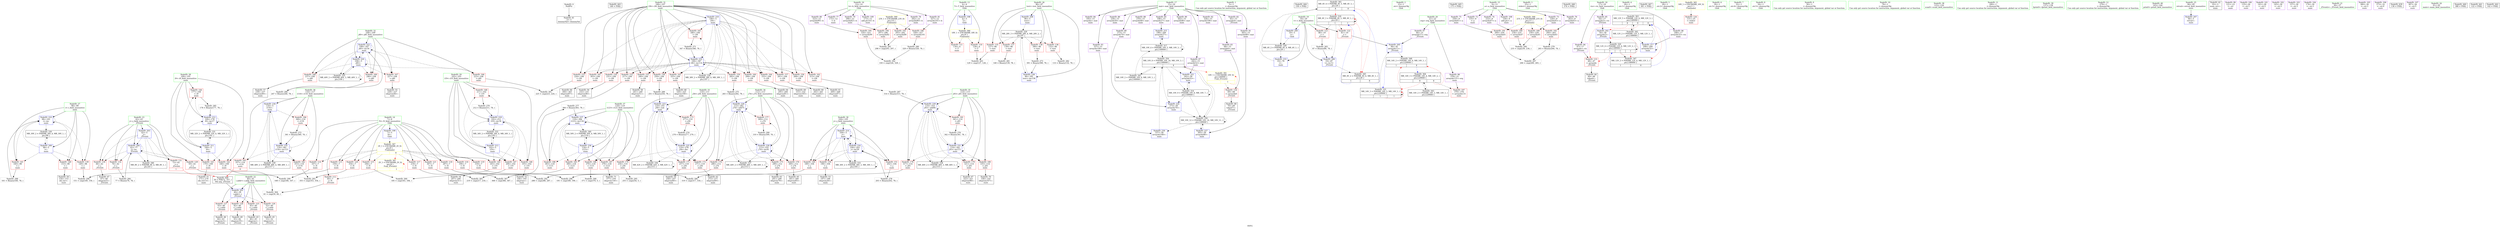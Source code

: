 digraph "SVFG" {
	label="SVFG";

	Node0x55a70e7c4850 [shape=record,color=grey,label="{NodeID: 0\nNullPtr}"];
	Node0x55a70e7c4850 -> Node0x55a70e7dd1e0[style=solid];
	Node0x55a70e83e8b0 [shape=record,color=black,label="{NodeID: 443\n146 = PHI()\n}"];
	Node0x55a70e801dd0 [shape=record,color=grey,label="{NodeID: 277\n384 = Binary(383, 78, )\n}"];
	Node0x55a70e801dd0 -> Node0x55a70e7ff670[style=solid];
	Node0x55a70e7f5520 [shape=record,color=red,label="{NodeID: 194\n297\<--296\n\<--arrayidx82\nmain\n}"];
	Node0x55a70e7f5520 -> Node0x55a70e8032d0[style=solid];
	Node0x55a70e7ddbe0 [shape=record,color=red,label="{NodeID: 111\n134\<--4\n\<--T\nmain\n}"];
	Node0x55a70e7dbb20 [shape=record,color=green,label="{NodeID: 28\n100\<--101\ni9\<--i9_field_insensitive\nmain\n}"];
	Node0x55a70e7dbb20 -> Node0x55a70e7f8910[style=solid];
	Node0x55a70e7dbb20 -> Node0x55a70e7f89e0[style=solid];
	Node0x55a70e7dbb20 -> Node0x55a70e7f8ab0[style=solid];
	Node0x55a70e7dbb20 -> Node0x55a70e7f62f0[style=solid];
	Node0x55a70e7dbb20 -> Node0x55a70e7f63c0[style=solid];
	Node0x55a70e8047d0 [shape=record,color=grey,label="{NodeID: 305\n219 = cmp(217, 218, )\n}"];
	Node0x55a70e7f6be0 [shape=record,color=blue,label="{NodeID: 222\n108\<--247\nj40\<--inc54\nmain\n}"];
	Node0x55a70e7f6be0 -> Node0x55a70e7f9c90[style=dashed];
	Node0x55a70e7f6be0 -> Node0x55a70e7f9d60[style=dashed];
	Node0x55a70e7f6be0 -> Node0x55a70e7f9e30[style=dashed];
	Node0x55a70e7f6be0 -> Node0x55a70e7f9f00[style=dashed];
	Node0x55a70e7f6be0 -> Node0x55a70e7f6a40[style=dashed];
	Node0x55a70e7f6be0 -> Node0x55a70e7f6be0[style=dashed];
	Node0x55a70e7f6be0 -> Node0x55a70e8179e0[style=dashed];
	Node0x55a70e7f86a0 [shape=record,color=red,label="{NodeID: 139\n149\<--98\n\<--i\nmain\n}"];
	Node0x55a70e7f86a0 -> Node0x55a70e803d50[style=solid];
	Node0x55a70e7f3300 [shape=record,color=black,label="{NodeID: 56\n232\<--231\nidxprom46\<--\nmain\n}"];
	Node0x55a70e816fe0 [shape=record,color=black,label="{NodeID: 333\nMR_36V_2 = PHI(MR_36V_3, MR_36V_1, )\npts\{105 \}\n}"];
	Node0x55a70e816fe0 -> Node0x55a70e7f6560[style=dashed];
	Node0x55a70e816fe0 -> Node0x55a70e816fe0[style=dashed];
	Node0x55a70e7f9d60 [shape=record,color=red,label="{NodeID: 167\n227\<--108\n\<--j40\nmain\n}"];
	Node0x55a70e7f9d60 -> Node0x55a70e7f3230[style=solid];
	Node0x55a70e7f49c0 [shape=record,color=purple,label="{NodeID: 84\n195\<--15\narrayidx\<--mat\nmain\n}"];
	Node0x55a70e7c6e30 [shape=record,color=green,label="{NodeID: 1\n5\<--1\n\<--dummyObj\nCan only get source location for instruction, argument, global var or function.}"];
	Node0x55a70e83e9b0 [shape=record,color=black,label="{NodeID: 444\n158 = PHI()\n}"];
	Node0x55a70e81fbe0 [shape=record,color=black,label="{NodeID: 361\nMR_4V_4 = PHI(MR_4V_5, MR_4V_3, )\npts\{20 \}\n|{|<s1>8|<s2>8}}"];
	Node0x55a70e81fbe0 -> Node0x55a70e8156e0[style=dashed];
	Node0x55a70e81fbe0:s1 -> Node0x55a70e8120e0[style=dashed,color=red];
	Node0x55a70e81fbe0:s2 -> Node0x55a70e81abe0[style=dashed,color=red];
	Node0x55a70e801f50 [shape=record,color=grey,label="{NodeID: 278\n203 = Binary(202, 78, )\n}"];
	Node0x55a70e801f50 -> Node0x55a70e7f6700[style=solid];
	Node0x55a70e7f55f0 [shape=record,color=red,label="{NodeID: 195\n324\<--323\n\<--arrayidx99\nmain\n}"];
	Node0x55a70e7f55f0 -> Node0x55a70e804350[style=solid];
	Node0x55a70e7ddcb0 [shape=record,color=red,label="{NodeID: 112\n60\<--7\n\<--N\n_Z5visiti\n}"];
	Node0x55a70e7ddcb0 -> Node0x55a70e804650[style=solid];
	Node0x55a70e7dbbf0 [shape=record,color=green,label="{NodeID: 29\n102\<--103\ni19\<--i19_field_insensitive\nmain\n}"];
	Node0x55a70e7dbbf0 -> Node0x55a70e7f8b80[style=solid];
	Node0x55a70e7dbbf0 -> Node0x55a70e7f8c50[style=solid];
	Node0x55a70e7dbbf0 -> Node0x55a70e7f8d20[style=solid];
	Node0x55a70e7dbbf0 -> Node0x55a70e7f8df0[style=solid];
	Node0x55a70e7dbbf0 -> Node0x55a70e7f6490[style=solid];
	Node0x55a70e7dbbf0 -> Node0x55a70e7f68a0[style=solid];
	Node0x55a70e804950 [shape=record,color=grey,label="{NodeID: 306\n319 = cmp(317, 318, )\n}"];
	Node0x55a70e7f6cb0 [shape=record,color=blue,label="{NodeID: 223\n110\<--251\nj56\<--sub\nmain\n}"];
	Node0x55a70e7f6cb0 -> Node0x55a70e7f9fd0[style=dashed];
	Node0x55a70e7f6cb0 -> Node0x55a70e7fa0a0[style=dashed];
	Node0x55a70e7f6cb0 -> Node0x55a70e7fa170[style=dashed];
	Node0x55a70e7f6cb0 -> Node0x55a70e7fa240[style=dashed];
	Node0x55a70e7f6cb0 -> Node0x55a70e7f6cb0[style=dashed];
	Node0x55a70e7f6cb0 -> Node0x55a70e7f6e50[style=dashed];
	Node0x55a70e7f6cb0 -> Node0x55a70e817ee0[style=dashed];
	Node0x55a70e7f8770 [shape=record,color=red,label="{NodeID: 140\n153\<--98\n\<--i\nmain\n}"];
	Node0x55a70e7f8770 -> Node0x55a70e7f2ee0[style=solid];
	Node0x55a70e7f33d0 [shape=record,color=black,label="{NodeID: 57\n238\<--237\nidxprom49\<--\nmain\n}"];
	Node0x55a70e8174e0 [shape=record,color=black,label="{NodeID: 334\nMR_38V_2 = PHI(MR_38V_4, MR_38V_1, )\npts\{107 \}\n}"];
	Node0x55a70e8174e0 -> Node0x55a70e7f6970[style=dashed];
	Node0x55a70e7f9e30 [shape=record,color=red,label="{NodeID: 168\n237\<--108\n\<--j40\nmain\n}"];
	Node0x55a70e7f9e30 -> Node0x55a70e7f33d0[style=solid];
	Node0x55a70e7f4a90 [shape=record,color=purple,label="{NodeID: 85\n198\<--15\narrayidx27\<--mat\nmain\n}"];
	Node0x55a70e7f4a90 -> Node0x55a70e7f6630[style=solid];
	Node0x55a70e7dc170 [shape=record,color=green,label="{NodeID: 2\n23\<--1\n.str\<--dummyObj\nGlob }"];
	Node0x55a70e83eab0 [shape=record,color=black,label="{NodeID: 445\n175 = PHI()\n}"];
	Node0x55a70e8020d0 [shape=record,color=grey,label="{NodeID: 279\n265 = Binary(264, 78, )\n}"];
	Node0x55a70e8020d0 -> Node0x55a70e803bd0[style=solid];
	Node0x55a70e7f56c0 [shape=record,color=red,label="{NodeID: 196\n328\<--327\n\<--arrayidx101\nmain\n}"];
	Node0x55a70e7f56c0 -> Node0x55a70e802250[style=solid];
	Node0x55a70e7ddd80 [shape=record,color=red,label="{NodeID: 113\n150\<--7\n\<--N\nmain\n}"];
	Node0x55a70e7ddd80 -> Node0x55a70e803d50[style=solid];
	Node0x55a70e7dbcc0 [shape=record,color=green,label="{NodeID: 30\n104\<--105\nj\<--j_field_insensitive\nmain\n}"];
	Node0x55a70e7dbcc0 -> Node0x55a70e7f8ec0[style=solid];
	Node0x55a70e7dbcc0 -> Node0x55a70e7f8f90[style=solid];
	Node0x55a70e7dbcc0 -> Node0x55a70e7f9060[style=solid];
	Node0x55a70e7dbcc0 -> Node0x55a70e7f6560[style=solid];
	Node0x55a70e7dbcc0 -> Node0x55a70e7f6700[style=solid];
	Node0x55a70e804ad0 [shape=record,color=grey,label="{NodeID: 307\n368 = cmp(366, 367, )\n}"];
	Node0x55a70e7f6d80 [shape=record,color=blue,label="{NodeID: 224\n273\<--56\narrayidx70\<--\nmain\n}"];
	Node0x55a70e7f6d80 -> Node0x55a70e81e2e0[style=dashed];
	Node0x55a70e7f8840 [shape=record,color=red,label="{NodeID: 141\n160\<--98\n\<--i\nmain\n}"];
	Node0x55a70e7f8840 -> Node0x55a70e802e50[style=solid];
	Node0x55a70e7f34a0 [shape=record,color=black,label="{NodeID: 58\n241\<--240\nidxprom51\<--\nmain\n}"];
	Node0x55a70e8179e0 [shape=record,color=black,label="{NodeID: 335\nMR_40V_2 = PHI(MR_40V_3, MR_40V_1, )\npts\{109 \}\n}"];
	Node0x55a70e8179e0 -> Node0x55a70e7f6a40[style=dashed];
	Node0x55a70e8179e0 -> Node0x55a70e8179e0[style=dashed];
	Node0x55a70e7f9f00 [shape=record,color=red,label="{NodeID: 169\n246\<--108\n\<--j40\nmain\n}"];
	Node0x55a70e7f9f00 -> Node0x55a70e802b50[style=solid];
	Node0x55a70e7f4b60 [shape=record,color=purple,label="{NodeID: 86\n239\<--15\narrayidx50\<--mat\nmain\n}"];
	Node0x55a70e7f2300 [shape=record,color=green,label="{NodeID: 3\n25\<--1\nstderr\<--dummyObj\nGlob }"];
	Node0x55a70e83ebb0 [shape=record,color=black,label="{NodeID: 446\n374 = PHI()\n}"];
	Node0x55a70e8205e0 [shape=record,color=black,label="{NodeID: 363\nMR_12V_5 = PHI(MR_12V_6, MR_12V_3, )\npts\{180000 \}\n|{|<s1>8|<s2>8|<s3>8}}"];
	Node0x55a70e8205e0 -> Node0x55a70e819ce0[style=dashed];
	Node0x55a70e8205e0:s1 -> Node0x55a70e7f81c0[style=dashed,color=red];
	Node0x55a70e8205e0:s2 -> Node0x55a70e7f5ba0[style=dashed,color=red];
	Node0x55a70e8205e0:s3 -> Node0x55a70e81b5e0[style=dashed,color=red];
	Node0x55a70e802250 [shape=record,color=grey,label="{NodeID: 280\n329 = Binary(328, 78, )\n}"];
	Node0x55a70e802250 -> Node0x55a70e804350[style=solid];
	Node0x55a70e7f5790 [shape=record,color=red,label="{NodeID: 197\n379\<--378\n\<--arrayidx131\nmain\n}"];
	Node0x55a70e7dde50 [shape=record,color=red,label="{NodeID: 114\n167\<--7\n\<--N\nmain\n}"];
	Node0x55a70e7dde50 -> Node0x55a70e803ed0[style=solid];
	Node0x55a70e7dbd90 [shape=record,color=green,label="{NodeID: 31\n106\<--107\ni36\<--i36_field_insensitive\nmain\n}"];
	Node0x55a70e7dbd90 -> Node0x55a70e7f9130[style=solid];
	Node0x55a70e7dbd90 -> Node0x55a70e7f9200[style=solid];
	Node0x55a70e7dbd90 -> Node0x55a70e7f92d0[style=solid];
	Node0x55a70e7dbd90 -> Node0x55a70e7f93a0[style=solid];
	Node0x55a70e7dbd90 -> Node0x55a70e7f9470[style=solid];
	Node0x55a70e7dbd90 -> Node0x55a70e7f9540[style=solid];
	Node0x55a70e7dbd90 -> Node0x55a70e7f9610[style=solid];
	Node0x55a70e7dbd90 -> Node0x55a70e7f96e0[style=solid];
	Node0x55a70e7dbd90 -> Node0x55a70e7f97b0[style=solid];
	Node0x55a70e7dbd90 -> Node0x55a70e7f9880[style=solid];
	Node0x55a70e7dbd90 -> Node0x55a70e7f9950[style=solid];
	Node0x55a70e7dbd90 -> Node0x55a70e7f9a20[style=solid];
	Node0x55a70e7dbd90 -> Node0x55a70e7f9af0[style=solid];
	Node0x55a70e7dbd90 -> Node0x55a70e7f9bc0[style=solid];
	Node0x55a70e7dbd90 -> Node0x55a70e7f6970[style=solid];
	Node0x55a70e7dbd90 -> Node0x55a70e7ff260[style=solid];
	Node0x55a70e7fb830 [shape=record,color=yellow,style=double,label="{NodeID: 391\n10V_1 = ENCHI(MR_10V_0)\npts\{160000 \}\nFun[_Z5visiti]|{|<s1>1}}"];
	Node0x55a70e7fb830 -> Node0x55a70e7f8290[style=dashed];
	Node0x55a70e7fb830:s1 -> Node0x55a70e7fb830[style=dashed,color=red];
	Node0x55a70e804c50 [shape=record,color=grey,label="{NodeID: 308\n371 = cmp(370, 5, )\n}"];
	Node0x55a70e7f6e50 [shape=record,color=blue,label="{NodeID: 225\n110\<--278\nj56\<--dec\nmain\n}"];
	Node0x55a70e7f6e50 -> Node0x55a70e7f9fd0[style=dashed];
	Node0x55a70e7f6e50 -> Node0x55a70e7fa0a0[style=dashed];
	Node0x55a70e7f6e50 -> Node0x55a70e7fa170[style=dashed];
	Node0x55a70e7f6e50 -> Node0x55a70e7fa240[style=dashed];
	Node0x55a70e7f6e50 -> Node0x55a70e7f6cb0[style=dashed];
	Node0x55a70e7f6e50 -> Node0x55a70e7f6e50[style=dashed];
	Node0x55a70e7f6e50 -> Node0x55a70e817ee0[style=dashed];
	Node0x55a70e7f8910 [shape=record,color=red,label="{NodeID: 142\n166\<--100\n\<--i9\nmain\n}"];
	Node0x55a70e7f8910 -> Node0x55a70e803ed0[style=solid];
	Node0x55a70e7f3570 [shape=record,color=black,label="{NodeID: 59\n258\<--257\nidxprom60\<--\nmain\n}"];
	Node0x55a70e817ee0 [shape=record,color=black,label="{NodeID: 336\nMR_42V_2 = PHI(MR_42V_3, MR_42V_1, )\npts\{111 \}\n}"];
	Node0x55a70e817ee0 -> Node0x55a70e7f6cb0[style=dashed];
	Node0x55a70e817ee0 -> Node0x55a70e817ee0[style=dashed];
	Node0x55a70e7f9fd0 [shape=record,color=red,label="{NodeID: 170\n254\<--110\n\<--j56\nmain\n}"];
	Node0x55a70e7f9fd0 -> Node0x55a70e8038d0[style=solid];
	Node0x55a70e7f4c30 [shape=record,color=purple,label="{NodeID: 87\n242\<--15\narrayidx52\<--mat\nmain\n}"];
	Node0x55a70e7f4c30 -> Node0x55a70e7f6b10[style=solid];
	Node0x55a70e7f2390 [shape=record,color=green,label="{NodeID: 4\n26\<--1\n.str.1\<--dummyObj\nGlob }"];
	Node0x55a70e83ecb0 [shape=record,color=black,label="{NodeID: 447\n381 = PHI()\n}"];
	Node0x55a70e820ae0 [shape=record,color=black,label="{NodeID: 364\nMR_14V_3 = PHI(MR_14V_4, MR_14V_2, )\npts\{220000 \}\n|{|<s2>8|<s3>8}}"];
	Node0x55a70e820ae0 -> Node0x55a70e7f5790[style=dashed];
	Node0x55a70e820ae0 -> Node0x55a70e81a1e0[style=dashed];
	Node0x55a70e820ae0:s2 -> Node0x55a70e8133e0[style=dashed,color=red];
	Node0x55a70e820ae0:s3 -> Node0x55a70e81bae0[style=dashed,color=red];
	Node0x55a70e8023d0 [shape=record,color=grey,label="{NodeID: 281\n140 = Binary(139, 78, )\n}"];
	Node0x55a70e7f5860 [shape=record,color=blue,label="{NodeID: 198\n4\<--5\nT\<--\nGlob }"];
	Node0x55a70e7f5860 -> Node0x55a70e821b00[style=dashed];
	Node0x55a70e7f73a0 [shape=record,color=red,label="{NodeID: 115\n184\<--7\n\<--N\nmain\n}"];
	Node0x55a70e7f73a0 -> Node0x55a70e804050[style=solid];
	Node0x55a70e7dbe60 [shape=record,color=green,label="{NodeID: 32\n108\<--109\nj40\<--j40_field_insensitive\nmain\n}"];
	Node0x55a70e7dbe60 -> Node0x55a70e7f9c90[style=solid];
	Node0x55a70e7dbe60 -> Node0x55a70e7f9d60[style=solid];
	Node0x55a70e7dbe60 -> Node0x55a70e7f9e30[style=solid];
	Node0x55a70e7dbe60 -> Node0x55a70e7f9f00[style=solid];
	Node0x55a70e7dbe60 -> Node0x55a70e7f6a40[style=solid];
	Node0x55a70e7dbe60 -> Node0x55a70e7f6be0[style=solid];
	Node0x55a70e7f6f20 [shape=record,color=blue,label="{NodeID: 226\n112\<--283\nj74\<--add75\nmain\n}"];
	Node0x55a70e7f6f20 -> Node0x55a70e7fa310[style=dashed];
	Node0x55a70e7f6f20 -> Node0x55a70e7fa3e0[style=dashed];
	Node0x55a70e7f6f20 -> Node0x55a70e7fa4b0[style=dashed];
	Node0x55a70e7f6f20 -> Node0x55a70e7fa580[style=dashed];
	Node0x55a70e7f6f20 -> Node0x55a70e7f6f20[style=dashed];
	Node0x55a70e7f6f20 -> Node0x55a70e7f70c0[style=dashed];
	Node0x55a70e7f6f20 -> Node0x55a70e8183e0[style=dashed];
	Node0x55a70e7f89e0 [shape=record,color=red,label="{NodeID: 143\n170\<--100\n\<--i9\nmain\n}"];
	Node0x55a70e7f89e0 -> Node0x55a70e7f2f70[style=solid];
	Node0x55a70e7f3640 [shape=record,color=black,label="{NodeID: 60\n262\<--261\nidxprom62\<--\nmain\n}"];
	Node0x55a70e8183e0 [shape=record,color=black,label="{NodeID: 337\nMR_44V_2 = PHI(MR_44V_3, MR_44V_1, )\npts\{113 \}\n}"];
	Node0x55a70e8183e0 -> Node0x55a70e7f6f20[style=dashed];
	Node0x55a70e8183e0 -> Node0x55a70e8183e0[style=dashed];
	Node0x55a70e7fa0a0 [shape=record,color=red,label="{NodeID: 171\n257\<--110\n\<--j56\nmain\n}"];
	Node0x55a70e7fa0a0 -> Node0x55a70e7f3570[style=solid];
	Node0x55a70e7f4d00 [shape=record,color=purple,label="{NodeID: 88\n270\<--15\narrayidx68\<--mat\nmain\n}"];
	Node0x55a70e7c7240 [shape=record,color=green,label="{NodeID: 5\n28\<--1\n.str.2\<--dummyObj\nGlob }"];
	Node0x55a70e83edb0 [shape=record,color=black,label="{NodeID: 448\n39 = PHI(72, 357, )\n0th arg _Z5visiti }"];
	Node0x55a70e83edb0 -> Node0x55a70e7f5ad0[style=solid];
	Node0x55a70e820fe0 [shape=record,color=yellow,style=double,label="{NodeID: 365\n16V_1 = ENCHI(MR_16V_0)\npts\{1 \}\nFun[main]}"];
	Node0x55a70e820fe0 -> Node0x55a70e7f7a70[style=dashed];
	Node0x55a70e802550 [shape=record,color=grey,label="{NodeID: 282\n133 = Binary(132, 78, )\n}"];
	Node0x55a70e7f5930 [shape=record,color=blue,label="{NodeID: 199\n7\<--5\nN\<--\nGlob }"];
	Node0x55a70e7f5930 -> Node0x55a70e8125e0[style=dashed];
	Node0x55a70e7f7430 [shape=record,color=red,label="{NodeID: 116\n190\<--7\n\<--N\nmain\n}"];
	Node0x55a70e7f7430 -> Node0x55a70e803a50[style=solid];
	Node0x55a70e7dbf30 [shape=record,color=green,label="{NodeID: 33\n110\<--111\nj56\<--j56_field_insensitive\nmain\n}"];
	Node0x55a70e7dbf30 -> Node0x55a70e7f9fd0[style=solid];
	Node0x55a70e7dbf30 -> Node0x55a70e7fa0a0[style=solid];
	Node0x55a70e7dbf30 -> Node0x55a70e7fa170[style=solid];
	Node0x55a70e7dbf30 -> Node0x55a70e7fa240[style=solid];
	Node0x55a70e7dbf30 -> Node0x55a70e7f6cb0[style=solid];
	Node0x55a70e7dbf30 -> Node0x55a70e7f6e50[style=solid];
	Node0x55a70e7f6ff0 [shape=record,color=blue,label="{NodeID: 227\n305\<--56\narrayidx88\<--\nmain\n}"];
	Node0x55a70e7f6ff0 -> Node0x55a70e81e2e0[style=dashed];
	Node0x55a70e7f8ab0 [shape=record,color=red,label="{NodeID: 144\n177\<--100\n\<--i9\nmain\n}"];
	Node0x55a70e7f8ab0 -> Node0x55a70e8029d0[style=solid];
	Node0x55a70e7f3710 [shape=record,color=black,label="{NodeID: 61\n269\<--268\nidxprom67\<--\nmain\n}"];
	Node0x55a70e8188e0 [shape=record,color=black,label="{NodeID: 338\nMR_46V_2 = PHI(MR_46V_3, MR_46V_1, )\npts\{115 \}\n}"];
	Node0x55a70e8188e0 -> Node0x55a70e7f7190[style=dashed];
	Node0x55a70e8188e0 -> Node0x55a70e8188e0[style=dashed];
	Node0x55a70e7fa170 [shape=record,color=red,label="{NodeID: 172\n271\<--110\n\<--j56\nmain\n}"];
	Node0x55a70e7fa170 -> Node0x55a70e7f37e0[style=solid];
	Node0x55a70e7f4dd0 [shape=record,color=purple,label="{NodeID: 89\n273\<--15\narrayidx70\<--mat\nmain\n}"];
	Node0x55a70e7f4dd0 -> Node0x55a70e7f6d80[style=solid];
	Node0x55a70e7c72d0 [shape=record,color=green,label="{NodeID: 6\n30\<--1\n.str.3\<--dummyObj\nGlob }"];
	Node0x55a70e821b00 [shape=record,color=yellow,style=double,label="{NodeID: 366\n18V_1 = ENCHI(MR_18V_0)\npts\{6 \}\nFun[main]}"];
	Node0x55a70e821b00 -> Node0x55a70e7ddb10[style=dashed];
	Node0x55a70e821b00 -> Node0x55a70e7ddbe0[style=dashed];
	Node0x55a70e8026d0 [shape=record,color=grey,label="{NodeID: 283\n87 = Binary(86, 78, )\n}"];
	Node0x55a70e8026d0 -> Node0x55a70e7f5ee0[style=solid];
	Node0x55a70e7f5a00 [shape=record,color=blue,label="{NodeID: 200\n19\<--5\nt\<--\nGlob }"];
	Node0x55a70e7f5a00 -> Node0x55a70e8156e0[style=dashed];
	Node0x55a70e7f74c0 [shape=record,color=red,label="{NodeID: 117\n218\<--7\n\<--N\nmain\n}"];
	Node0x55a70e7f74c0 -> Node0x55a70e8047d0[style=solid];
	Node0x55a70e7dc000 [shape=record,color=green,label="{NodeID: 34\n112\<--113\nj74\<--j74_field_insensitive\nmain\n}"];
	Node0x55a70e7dc000 -> Node0x55a70e7fa310[style=solid];
	Node0x55a70e7dc000 -> Node0x55a70e7fa3e0[style=solid];
	Node0x55a70e7dc000 -> Node0x55a70e7fa4b0[style=solid];
	Node0x55a70e7dc000 -> Node0x55a70e7fa580[style=solid];
	Node0x55a70e7dc000 -> Node0x55a70e7f6f20[style=solid];
	Node0x55a70e7dc000 -> Node0x55a70e7f70c0[style=solid];
	Node0x55a70e7f70c0 [shape=record,color=blue,label="{NodeID: 228\n112\<--310\nj74\<--inc91\nmain\n}"];
	Node0x55a70e7f70c0 -> Node0x55a70e7fa310[style=dashed];
	Node0x55a70e7f70c0 -> Node0x55a70e7fa3e0[style=dashed];
	Node0x55a70e7f70c0 -> Node0x55a70e7fa4b0[style=dashed];
	Node0x55a70e7f70c0 -> Node0x55a70e7fa580[style=dashed];
	Node0x55a70e7f70c0 -> Node0x55a70e7f6f20[style=dashed];
	Node0x55a70e7f70c0 -> Node0x55a70e7f70c0[style=dashed];
	Node0x55a70e7f70c0 -> Node0x55a70e8183e0[style=dashed];
	Node0x55a70e7f8b80 [shape=record,color=red,label="{NodeID: 145\n183\<--102\n\<--i19\nmain\n}"];
	Node0x55a70e7f8b80 -> Node0x55a70e804050[style=solid];
	Node0x55a70e7f37e0 [shape=record,color=black,label="{NodeID: 62\n272\<--271\nidxprom69\<--\nmain\n}"];
	Node0x55a70e818de0 [shape=record,color=black,label="{NodeID: 339\nMR_48V_2 = PHI(MR_48V_4, MR_48V_1, )\npts\{117 \}\n}"];
	Node0x55a70e818de0 -> Node0x55a70e7ff400[style=dashed];
	Node0x55a70e7fa240 [shape=record,color=red,label="{NodeID: 173\n277\<--110\n\<--j56\nmain\n}"];
	Node0x55a70e7fa240 -> Node0x55a70e801950[style=solid];
	Node0x55a70e7f4ea0 [shape=record,color=purple,label="{NodeID: 90\n302\<--15\narrayidx86\<--mat\nmain\n}"];
	Node0x55a70e7c7000 [shape=record,color=green,label="{NodeID: 7\n32\<--1\n.str.4\<--dummyObj\nGlob }"];
	Node0x55a70e8125e0 [shape=record,color=yellow,style=double,label="{NodeID: 367\n2V_1 = ENCHI(MR_2V_0)\npts\{8 \}\nFun[main]|{|<s9>8}}"];
	Node0x55a70e8125e0 -> Node0x55a70e7ddd80[style=dashed];
	Node0x55a70e8125e0 -> Node0x55a70e7dde50[style=dashed];
	Node0x55a70e8125e0 -> Node0x55a70e7f73a0[style=dashed];
	Node0x55a70e8125e0 -> Node0x55a70e7f7430[style=dashed];
	Node0x55a70e8125e0 -> Node0x55a70e7f74c0[style=dashed];
	Node0x55a70e8125e0 -> Node0x55a70e7f7590[style=dashed];
	Node0x55a70e8125e0 -> Node0x55a70e7f7660[style=dashed];
	Node0x55a70e8125e0 -> Node0x55a70e7f7730[style=dashed];
	Node0x55a70e8125e0 -> Node0x55a70e7f7800[style=dashed];
	Node0x55a70e8125e0:s9 -> Node0x55a70e7fb480[style=dashed,color=red];
	Node0x55a70e802850 [shape=record,color=grey,label="{NodeID: 284\n77 = Binary(76, 78, )\n}"];
	Node0x55a70e802850 -> Node0x55a70e7f5d40[style=solid];
	Node0x55a70e7f5ad0 [shape=record,color=blue,label="{NodeID: 201\n40\<--39\ni.addr\<--i\n_Z5visiti\n}"];
	Node0x55a70e7f5ad0 -> Node0x55a70e7f7b40[style=dashed];
	Node0x55a70e7f5ad0 -> Node0x55a70e7f7c10[style=dashed];
	Node0x55a70e7f5ad0 -> Node0x55a70e7f7ce0[style=dashed];
	Node0x55a70e7f5ad0 -> Node0x55a70e7f7db0[style=dashed];
	Node0x55a70e7f7590 [shape=record,color=red,label="{NodeID: 118\n287\<--7\n\<--N\nmain\n}"];
	Node0x55a70e7f7590 -> Node0x55a70e803450[style=solid];
	Node0x55a70e7dcd00 [shape=record,color=green,label="{NodeID: 35\n114\<--115\nj93\<--j93_field_insensitive\nmain\n}"];
	Node0x55a70e7dcd00 -> Node0x55a70e7fa650[style=solid];
	Node0x55a70e7dcd00 -> Node0x55a70e7fa720[style=solid];
	Node0x55a70e7dcd00 -> Node0x55a70e7fa7f0[style=solid];
	Node0x55a70e7dcd00 -> Node0x55a70e7fa8c0[style=solid];
	Node0x55a70e7dcd00 -> Node0x55a70e7f7190[style=solid];
	Node0x55a70e7dcd00 -> Node0x55a70e7ff1d0[style=solid];
	Node0x55a70e7f7190 [shape=record,color=blue,label="{NodeID: 229\n114\<--314\nj93\<--add94\nmain\n}"];
	Node0x55a70e7f7190 -> Node0x55a70e7fa650[style=dashed];
	Node0x55a70e7f7190 -> Node0x55a70e7fa720[style=dashed];
	Node0x55a70e7f7190 -> Node0x55a70e7fa7f0[style=dashed];
	Node0x55a70e7f7190 -> Node0x55a70e7fa8c0[style=dashed];
	Node0x55a70e7f7190 -> Node0x55a70e7f7190[style=dashed];
	Node0x55a70e7f7190 -> Node0x55a70e7ff1d0[style=dashed];
	Node0x55a70e7f7190 -> Node0x55a70e8188e0[style=dashed];
	Node0x55a70e7f8c50 [shape=record,color=red,label="{NodeID: 146\n193\<--102\n\<--i19\nmain\n}"];
	Node0x55a70e7f8c50 -> Node0x55a70e7f3000[style=solid];
	Node0x55a70e7f38b0 [shape=record,color=black,label="{NodeID: 63\n291\<--290\nidxprom79\<--\nmain\n}"];
	Node0x55a70e8192e0 [shape=record,color=black,label="{NodeID: 340\nMR_50V_2 = PHI(MR_50V_4, MR_50V_1, )\npts\{119 \}\n}"];
	Node0x55a70e8192e0 -> Node0x55a70e7ff5a0[style=dashed];
	Node0x55a70e7fa310 [shape=record,color=red,label="{NodeID: 174\n286\<--112\n\<--j74\nmain\n}"];
	Node0x55a70e7fa310 -> Node0x55a70e803450[style=solid];
	Node0x55a70e7f4f70 [shape=record,color=purple,label="{NodeID: 91\n305\<--15\narrayidx88\<--mat\nmain\n}"];
	Node0x55a70e7f4f70 -> Node0x55a70e7f6ff0[style=solid];
	Node0x55a70e7c7090 [shape=record,color=green,label="{NodeID: 8\n34\<--1\n.str.5\<--dummyObj\nGlob }"];
	Node0x55a70e8126c0 [shape=record,color=yellow,style=double,label="{NodeID: 368\n21V_1 = ENCHI(MR_21V_0)\npts\{11 \}\nFun[main]}"];
	Node0x55a70e8126c0 -> Node0x55a70e7faf40[style=dashed];
	Node0x55a70e8126c0 -> Node0x55a70e7fb010[style=dashed];
	Node0x55a70e8126c0 -> Node0x55a70e7fb0e0[style=dashed];
	Node0x55a70e8126c0 -> Node0x55a70e7f5380[style=dashed];
	Node0x55a70e8029d0 [shape=record,color=grey,label="{NodeID: 285\n178 = Binary(177, 78, )\n}"];
	Node0x55a70e8029d0 -> Node0x55a70e7f63c0[style=solid];
	Node0x55a70e7f5ba0 [shape=record,color=blue,label="{NodeID: 202\n54\<--56\narrayidx2\<--\n_Z5visiti\n}"];
	Node0x55a70e7f5ba0 -> Node0x55a70e812ee0[style=dashed];
	Node0x55a70e7f7660 [shape=record,color=red,label="{NodeID: 119\n318\<--7\n\<--N\nmain\n}"];
	Node0x55a70e7f7660 -> Node0x55a70e804950[style=solid];
	Node0x55a70e7dcdd0 [shape=record,color=green,label="{NodeID: 36\n116\<--117\ni116\<--i116_field_insensitive\nmain\n}"];
	Node0x55a70e7dcdd0 -> Node0x55a70e7fa990[style=solid];
	Node0x55a70e7dcdd0 -> Node0x55a70e7faa60[style=solid];
	Node0x55a70e7dcdd0 -> Node0x55a70e7fab30[style=solid];
	Node0x55a70e7dcdd0 -> Node0x55a70e7ff400[style=solid];
	Node0x55a70e7dcdd0 -> Node0x55a70e7ff4d0[style=solid];
	Node0x55a70e7f7260 [shape=record,color=blue,label="{NodeID: 230\n337\<--56\narrayidx108\<--\nmain\n}"];
	Node0x55a70e7f7260 -> Node0x55a70e81d8e0[style=dashed];
	Node0x55a70e7f8d20 [shape=record,color=red,label="{NodeID: 147\n206\<--102\n\<--i19\nmain\n}"];
	Node0x55a70e7f8d20 -> Node0x55a70e7f3160[style=solid];
	Node0x55a70e7f3980 [shape=record,color=black,label="{NodeID: 64\n295\<--294\nidxprom81\<--\nmain\n}"];
	Node0x55a70e8197e0 [shape=record,color=black,label="{NodeID: 341\nMR_10V_2 = PHI(MR_10V_6, MR_10V_1, )\npts\{160000 \}\n}"];
	Node0x55a70e8197e0 -> Node0x55a70e811be0[style=dashed];
	Node0x55a70e8197e0 -> Node0x55a70e81d8e0[style=dashed];
	Node0x55a70e7fa3e0 [shape=record,color=red,label="{NodeID: 175\n290\<--112\n\<--j74\nmain\n}"];
	Node0x55a70e7fa3e0 -> Node0x55a70e7f38b0[style=solid];
	Node0x55a70e7f5040 [shape=record,color=purple,label="{NodeID: 92\n334\<--15\narrayidx106\<--mat\nmain\n}"];
	Node0x55a70e7c7120 [shape=record,color=green,label="{NodeID: 9\n56\<--1\n\<--dummyObj\nCan only get source location for instruction, argument, global var or function.}"];
	Node0x55a70e8127a0 [shape=record,color=yellow,style=double,label="{NodeID: 369\n23V_1 = ENCHI(MR_23V_0)\npts\{14 \}\nFun[main]}"];
	Node0x55a70e8127a0 -> Node0x55a70e7f5450[style=dashed];
	Node0x55a70e8127a0 -> Node0x55a70e7f5520[style=dashed];
	Node0x55a70e8127a0 -> Node0x55a70e7f55f0[style=dashed];
	Node0x55a70e8127a0 -> Node0x55a70e7f56c0[style=dashed];
	Node0x55a70e802b50 [shape=record,color=grey,label="{NodeID: 286\n247 = Binary(246, 78, )\n}"];
	Node0x55a70e802b50 -> Node0x55a70e7f6be0[style=solid];
	Node0x55a70e7f5c70 [shape=record,color=blue,label="{NodeID: 203\n42\<--5\nj\<--\n_Z5visiti\n}"];
	Node0x55a70e7f5c70 -> Node0x55a70e7f7e80[style=dashed];
	Node0x55a70e7f5c70 -> Node0x55a70e7f7f50[style=dashed];
	Node0x55a70e7f5c70 -> Node0x55a70e7f8020[style=dashed];
	Node0x55a70e7f5c70 -> Node0x55a70e7f80f0[style=dashed];
	Node0x55a70e7f5c70 -> Node0x55a70e7f5d40[style=dashed];
	Node0x55a70e7f5c70 -> Node0x55a70e81b0e0[style=dashed];
	Node0x55a70e7f7730 [shape=record,color=red,label="{NodeID: 120\n354\<--7\n\<--N\nmain\n}"];
	Node0x55a70e7f7730 -> Node0x55a70e8035d0[style=solid];
	Node0x55a70e7dcea0 [shape=record,color=green,label="{NodeID: 37\n118\<--119\ni123\<--i123_field_insensitive\nmain\n}"];
	Node0x55a70e7dcea0 -> Node0x55a70e7fac00[style=solid];
	Node0x55a70e7dcea0 -> Node0x55a70e7facd0[style=solid];
	Node0x55a70e7dcea0 -> Node0x55a70e7fada0[style=solid];
	Node0x55a70e7dcea0 -> Node0x55a70e7fae70[style=solid];
	Node0x55a70e7dcea0 -> Node0x55a70e7ff5a0[style=solid];
	Node0x55a70e7dcea0 -> Node0x55a70e7ff670[style=solid];
	Node0x55a70e810ce0 [shape=record,color=black,label="{NodeID: 314\nMR_10V_9 = PHI(MR_10V_8, MR_10V_7, )\npts\{160000 \}\n}"];
	Node0x55a70e810ce0 -> Node0x55a70e7f6b10[style=dashed];
	Node0x55a70e810ce0 -> Node0x55a70e7f6d80[style=dashed];
	Node0x55a70e810ce0 -> Node0x55a70e810ce0[style=dashed];
	Node0x55a70e810ce0 -> Node0x55a70e81e2e0[style=dashed];
	Node0x55a70e7ff1d0 [shape=record,color=blue,label="{NodeID: 231\n114\<--342\nj93\<--inc111\nmain\n}"];
	Node0x55a70e7ff1d0 -> Node0x55a70e7fa650[style=dashed];
	Node0x55a70e7ff1d0 -> Node0x55a70e7fa720[style=dashed];
	Node0x55a70e7ff1d0 -> Node0x55a70e7fa7f0[style=dashed];
	Node0x55a70e7ff1d0 -> Node0x55a70e7fa8c0[style=dashed];
	Node0x55a70e7ff1d0 -> Node0x55a70e7f7190[style=dashed];
	Node0x55a70e7ff1d0 -> Node0x55a70e7ff1d0[style=dashed];
	Node0x55a70e7ff1d0 -> Node0x55a70e8188e0[style=dashed];
	Node0x55a70e7f8df0 [shape=record,color=red,label="{NodeID: 148\n211\<--102\n\<--i19\nmain\n}"];
	Node0x55a70e7f8df0 -> Node0x55a70e801350[style=solid];
	Node0x55a70e7f3a50 [shape=record,color=black,label="{NodeID: 65\n301\<--300\nidxprom85\<--\nmain\n}"];
	Node0x55a70e819ce0 [shape=record,color=black,label="{NodeID: 342\nMR_12V_2 = PHI(MR_12V_5, MR_12V_1, )\npts\{180000 \}\n}"];
	Node0x55a70e819ce0 -> Node0x55a70e7f67d0[style=dashed];
	Node0x55a70e819ce0 -> Node0x55a70e8205e0[style=dashed];
	Node0x55a70e7fa4b0 [shape=record,color=red,label="{NodeID: 176\n300\<--112\n\<--j74\nmain\n}"];
	Node0x55a70e7fa4b0 -> Node0x55a70e7f3a50[style=solid];
	Node0x55a70e7f5110 [shape=record,color=purple,label="{NodeID: 93\n337\<--15\narrayidx108\<--mat\nmain\n}"];
	Node0x55a70e7f5110 -> Node0x55a70e7f7260[style=solid];
	Node0x55a70e7c8040 [shape=record,color=green,label="{NodeID: 10\n78\<--1\n\<--dummyObj\nCan only get source location for instruction, argument, global var or function.}"];
	Node0x55a70e802cd0 [shape=record,color=grey,label="{NodeID: 287\n314 = Binary(313, 78, )\n}"];
	Node0x55a70e802cd0 -> Node0x55a70e7f7190[style=solid];
	Node0x55a70e7f5d40 [shape=record,color=blue,label="{NodeID: 204\n42\<--77\nj\<--inc\n_Z5visiti\n}"];
	Node0x55a70e7f5d40 -> Node0x55a70e7f7e80[style=dashed];
	Node0x55a70e7f5d40 -> Node0x55a70e7f7f50[style=dashed];
	Node0x55a70e7f5d40 -> Node0x55a70e7f8020[style=dashed];
	Node0x55a70e7f5d40 -> Node0x55a70e7f80f0[style=dashed];
	Node0x55a70e7f5d40 -> Node0x55a70e7f5d40[style=dashed];
	Node0x55a70e7f5d40 -> Node0x55a70e81b0e0[style=dashed];
	Node0x55a70e7f7800 [shape=record,color=red,label="{NodeID: 121\n367\<--7\n\<--N\nmain\n}"];
	Node0x55a70e7f7800 -> Node0x55a70e804ad0[style=solid];
	Node0x55a70e7dcf70 [shape=record,color=green,label="{NodeID: 38\n123\<--124\nscanf\<--scanf_field_insensitive\n}"];
	Node0x55a70e7ff260 [shape=record,color=blue,label="{NodeID: 232\n106\<--347\ni36\<--inc114\nmain\n}"];
	Node0x55a70e7ff260 -> Node0x55a70e7f9130[style=dashed];
	Node0x55a70e7ff260 -> Node0x55a70e7f9200[style=dashed];
	Node0x55a70e7ff260 -> Node0x55a70e7f92d0[style=dashed];
	Node0x55a70e7ff260 -> Node0x55a70e7f93a0[style=dashed];
	Node0x55a70e7ff260 -> Node0x55a70e7f9470[style=dashed];
	Node0x55a70e7ff260 -> Node0x55a70e7f9540[style=dashed];
	Node0x55a70e7ff260 -> Node0x55a70e7f9610[style=dashed];
	Node0x55a70e7ff260 -> Node0x55a70e7f96e0[style=dashed];
	Node0x55a70e7ff260 -> Node0x55a70e7f97b0[style=dashed];
	Node0x55a70e7ff260 -> Node0x55a70e7f9880[style=dashed];
	Node0x55a70e7ff260 -> Node0x55a70e7f9950[style=dashed];
	Node0x55a70e7ff260 -> Node0x55a70e7f9a20[style=dashed];
	Node0x55a70e7ff260 -> Node0x55a70e7f9af0[style=dashed];
	Node0x55a70e7ff260 -> Node0x55a70e7f9bc0[style=dashed];
	Node0x55a70e7ff260 -> Node0x55a70e7ff260[style=dashed];
	Node0x55a70e7ff260 -> Node0x55a70e8174e0[style=dashed];
	Node0x55a70e7f8ec0 [shape=record,color=red,label="{NodeID: 149\n189\<--104\n\<--j\nmain\n}"];
	Node0x55a70e7f8ec0 -> Node0x55a70e803a50[style=solid];
	Node0x55a70e7f3b20 [shape=record,color=black,label="{NodeID: 66\n304\<--303\nidxprom87\<--\nmain\n}"];
	Node0x55a70e81a1e0 [shape=record,color=black,label="{NodeID: 343\nMR_14V_2 = PHI(MR_14V_3, MR_14V_1, )\npts\{220000 \}\n}"];
	Node0x55a70e81a1e0 -> Node0x55a70e820ae0[style=dashed];
	Node0x55a70e7fa580 [shape=record,color=red,label="{NodeID: 177\n309\<--112\n\<--j74\nmain\n}"];
	Node0x55a70e7fa580 -> Node0x55a70e803150[style=solid];
	Node0x55a70e7f51e0 [shape=record,color=purple,label="{NodeID: 94\n47\<--17\narrayidx\<--vis\n_Z5visiti\n}"];
	Node0x55a70e7f51e0 -> Node0x55a70e7f81c0[style=solid];
	Node0x55a70e7c8110 [shape=record,color=green,label="{NodeID: 11\n200\<--1\n\<--dummyObj\nCan only get source location for instruction, argument, global var or function.}"];
	Node0x55a70e802e50 [shape=record,color=grey,label="{NodeID: 288\n161 = Binary(160, 78, )\n}"];
	Node0x55a70e802e50 -> Node0x55a70e7f6220[style=solid];
	Node0x55a70e7f5e10 [shape=record,color=blue,label="{NodeID: 205\n84\<--81\narrayidx11\<--\n_Z5visiti\n}"];
	Node0x55a70e7f5e10 -> Node0x55a70e81bae0[style=dashed];
	Node0x55a70e7f78d0 [shape=record,color=red,label="{NodeID: 122\n81\<--19\n\<--t\n_Z5visiti\n}"];
	Node0x55a70e7f78d0 -> Node0x55a70e7f5e10[style=solid];
	Node0x55a70e7dd040 [shape=record,color=green,label="{NodeID: 39\n137\<--138\nfprintf\<--fprintf_field_insensitive\n}"];
	Node0x55a70e7ff330 [shape=record,color=blue,label="{NodeID: 233\n19\<--78\nt\<--\nmain\n}"];
	Node0x55a70e7ff330 -> Node0x55a70e81fbe0[style=dashed];
	Node0x55a70e7f8f90 [shape=record,color=red,label="{NodeID: 150\n196\<--104\n\<--j\nmain\n}"];
	Node0x55a70e7f8f90 -> Node0x55a70e7f3090[style=solid];
	Node0x55a70e7f3bf0 [shape=record,color=black,label="{NodeID: 67\n322\<--321\nidxprom98\<--\nmain\n}"];
	Node0x55a70e7fa650 [shape=record,color=red,label="{NodeID: 178\n317\<--114\n\<--j93\nmain\n}"];
	Node0x55a70e7fa650 -> Node0x55a70e804950[style=solid];
	Node0x55a70e7f52b0 [shape=record,color=purple,label="{NodeID: 95\n54\<--17\narrayidx2\<--vis\n_Z5visiti\n}"];
	Node0x55a70e7f52b0 -> Node0x55a70e7f5ba0[style=solid];
	Node0x55a70e7c81e0 [shape=record,color=green,label="{NodeID: 12\n279\<--1\n\<--dummyObj\nCan only get source location for instruction, argument, global var or function.}"];
	Node0x55a70e802fd0 [shape=record,color=grey,label="{NodeID: 289\n251 = Binary(250, 78, )\n}"];
	Node0x55a70e802fd0 -> Node0x55a70e7f6cb0[style=solid];
	Node0x55a70e7f5ee0 [shape=record,color=blue,label="{NodeID: 206\n19\<--87\nt\<--inc12\n_Z5visiti\n}"];
	Node0x55a70e7f5ee0 -> Node0x55a70e81abe0[style=dashed];
	Node0x55a70e7f79a0 [shape=record,color=red,label="{NodeID: 123\n86\<--19\n\<--t\n_Z5visiti\n}"];
	Node0x55a70e7f79a0 -> Node0x55a70e8026d0[style=solid];
	Node0x55a70e7dd110 [shape=record,color=green,label="{NodeID: 40\n143\<--144\nprintf\<--printf_field_insensitive\n}"];
	Node0x55a70e811be0 [shape=record,color=black,label="{NodeID: 317\nMR_10V_4 = PHI(MR_10V_5, MR_10V_3, )\npts\{160000 \}\n}"];
	Node0x55a70e811be0 -> Node0x55a70e7f6630[style=dashed];
	Node0x55a70e811be0 -> Node0x55a70e811be0[style=dashed];
	Node0x55a70e811be0 -> Node0x55a70e81d8e0[style=dashed];
	Node0x55a70e7ff400 [shape=record,color=blue,label="{NodeID: 234\n116\<--5\ni116\<--\nmain\n}"];
	Node0x55a70e7ff400 -> Node0x55a70e7fa990[style=dashed];
	Node0x55a70e7ff400 -> Node0x55a70e7faa60[style=dashed];
	Node0x55a70e7ff400 -> Node0x55a70e7fab30[style=dashed];
	Node0x55a70e7ff400 -> Node0x55a70e7ff4d0[style=dashed];
	Node0x55a70e7ff400 -> Node0x55a70e818de0[style=dashed];
	Node0x55a70e7f9060 [shape=record,color=red,label="{NodeID: 151\n202\<--104\n\<--j\nmain\n}"];
	Node0x55a70e7f9060 -> Node0x55a70e801f50[style=solid];
	Node0x55a70e7f3cc0 [shape=record,color=black,label="{NodeID: 68\n326\<--325\nidxprom100\<--\nmain\n}"];
	Node0x55a70e81abe0 [shape=record,color=black,label="{NodeID: 345\nMR_4V_2 = PHI(MR_4V_6, MR_4V_1, )\npts\{20 \}\n|{<s0>1|<s1>8}}"];
	Node0x55a70e81abe0:s0 -> Node0x55a70e8120e0[style=dashed,color=blue];
	Node0x55a70e81abe0:s1 -> Node0x55a70e81fbe0[style=dashed,color=blue];
	Node0x55a70e7fa720 [shape=record,color=red,label="{NodeID: 179\n321\<--114\n\<--j93\nmain\n}"];
	Node0x55a70e7fa720 -> Node0x55a70e7f3bf0[style=solid];
	Node0x55a70e7f2640 [shape=record,color=purple,label="{NodeID: 96\n208\<--17\narrayidx32\<--vis\nmain\n}"];
	Node0x55a70e7f2640 -> Node0x55a70e7f67d0[style=solid];
	Node0x55a70e7daef0 [shape=record,color=green,label="{NodeID: 13\n4\<--6\nT\<--T_field_insensitive\nGlob }"];
	Node0x55a70e7daef0 -> Node0x55a70e7ddb10[style=solid];
	Node0x55a70e7daef0 -> Node0x55a70e7ddbe0[style=solid];
	Node0x55a70e7daef0 -> Node0x55a70e7f5860[style=solid];
	Node0x55a70e803150 [shape=record,color=grey,label="{NodeID: 290\n310 = Binary(309, 78, )\n}"];
	Node0x55a70e803150 -> Node0x55a70e7f70c0[style=solid];
	Node0x55a70e7f5fb0 [shape=record,color=blue,label="{NodeID: 207\n94\<--5\nretval\<--\nmain\n}"];
	Node0x55a70e7f7a70 [shape=record,color=red,label="{NodeID: 124\n131\<--25\n\<--stderr\nmain\n}"];
	Node0x55a70e7dd1e0 [shape=record,color=black,label="{NodeID: 41\n2\<--3\ndummyVal\<--dummyVal\n}"];
	Node0x55a70e8120e0 [shape=record,color=black,label="{NodeID: 318\nMR_4V_3 = PHI(MR_4V_5, MR_4V_1, )\npts\{20 \}\n|{|<s4>1|<s5>1}}"];
	Node0x55a70e8120e0 -> Node0x55a70e7f78d0[style=dashed];
	Node0x55a70e8120e0 -> Node0x55a70e7f79a0[style=dashed];
	Node0x55a70e8120e0 -> Node0x55a70e7f5ee0[style=dashed];
	Node0x55a70e8120e0 -> Node0x55a70e8120e0[style=dashed];
	Node0x55a70e8120e0:s4 -> Node0x55a70e8120e0[style=dashed,color=red];
	Node0x55a70e8120e0:s5 -> Node0x55a70e81abe0[style=dashed,color=red];
	Node0x55a70e7ff4d0 [shape=record,color=blue,label="{NodeID: 235\n116\<--361\ni116\<--inc121\nmain\n}"];
	Node0x55a70e7ff4d0 -> Node0x55a70e7fa990[style=dashed];
	Node0x55a70e7ff4d0 -> Node0x55a70e7faa60[style=dashed];
	Node0x55a70e7ff4d0 -> Node0x55a70e7fab30[style=dashed];
	Node0x55a70e7ff4d0 -> Node0x55a70e7ff4d0[style=dashed];
	Node0x55a70e7ff4d0 -> Node0x55a70e818de0[style=dashed];
	Node0x55a70e7f9130 [shape=record,color=red,label="{NodeID: 152\n217\<--106\n\<--i36\nmain\n}"];
	Node0x55a70e7f9130 -> Node0x55a70e8047d0[style=solid];
	Node0x55a70e7f3d90 [shape=record,color=black,label="{NodeID: 69\n333\<--332\nidxprom105\<--\nmain\n}"];
	Node0x55a70e81b0e0 [shape=record,color=black,label="{NodeID: 346\nMR_8V_2 = PHI(MR_8V_4, MR_8V_1, )\npts\{43 \}\n}"];
	Node0x55a70e7fa7f0 [shape=record,color=red,label="{NodeID: 180\n335\<--114\n\<--j93\nmain\n}"];
	Node0x55a70e7fa7f0 -> Node0x55a70e7f3e60[style=solid];
	Node0x55a70e7f2710 [shape=record,color=purple,label="{NodeID: 97\n84\<--21\narrayidx11\<--erg\n_Z5visiti\n}"];
	Node0x55a70e7f2710 -> Node0x55a70e7f5e10[style=solid];
	Node0x55a70e7dafc0 [shape=record,color=green,label="{NodeID: 14\n7\<--8\nN\<--N_field_insensitive\nGlob }"];
	Node0x55a70e7dafc0 -> Node0x55a70e7ddcb0[style=solid];
	Node0x55a70e7dafc0 -> Node0x55a70e7ddd80[style=solid];
	Node0x55a70e7dafc0 -> Node0x55a70e7dde50[style=solid];
	Node0x55a70e7dafc0 -> Node0x55a70e7f73a0[style=solid];
	Node0x55a70e7dafc0 -> Node0x55a70e7f7430[style=solid];
	Node0x55a70e7dafc0 -> Node0x55a70e7f74c0[style=solid];
	Node0x55a70e7dafc0 -> Node0x55a70e7f7590[style=solid];
	Node0x55a70e7dafc0 -> Node0x55a70e7f7660[style=solid];
	Node0x55a70e7dafc0 -> Node0x55a70e7f7730[style=solid];
	Node0x55a70e7dafc0 -> Node0x55a70e7f7800[style=solid];
	Node0x55a70e7dafc0 -> Node0x55a70e7f5930[style=solid];
	Node0x55a70e8032d0 [shape=record,color=grey,label="{NodeID: 291\n298 = cmp(293, 297, )\n}"];
	Node0x55a70e7f6080 [shape=record,color=blue,label="{NodeID: 208\n96\<--5\ntest\<--\nmain\n}"];
	Node0x55a70e7f6080 -> Node0x55a70e815be0[style=dashed];
	Node0x55a70e7f7b40 [shape=record,color=red,label="{NodeID: 125\n45\<--40\n\<--i.addr\n_Z5visiti\n}"];
	Node0x55a70e7f7b40 -> Node0x55a70e7dd380[style=solid];
	Node0x55a70e7dd2b0 [shape=record,color=black,label="{NodeID: 42\n93\<--5\nmain_ret\<--\nmain\n}"];
	Node0x55a70e7ff5a0 [shape=record,color=blue,label="{NodeID: 236\n118\<--5\ni123\<--\nmain\n}"];
	Node0x55a70e7ff5a0 -> Node0x55a70e7fac00[style=dashed];
	Node0x55a70e7ff5a0 -> Node0x55a70e7facd0[style=dashed];
	Node0x55a70e7ff5a0 -> Node0x55a70e7fada0[style=dashed];
	Node0x55a70e7ff5a0 -> Node0x55a70e7fae70[style=dashed];
	Node0x55a70e7ff5a0 -> Node0x55a70e7ff670[style=dashed];
	Node0x55a70e7ff5a0 -> Node0x55a70e8192e0[style=dashed];
	Node0x55a70e7f9200 [shape=record,color=red,label="{NodeID: 153\n224\<--106\n\<--i36\nmain\n}"];
	Node0x55a70e7f9200 -> Node0x55a70e8041d0[style=solid];
	Node0x55a70e7f3e60 [shape=record,color=black,label="{NodeID: 70\n336\<--335\nidxprom107\<--\nmain\n}"];
	Node0x55a70e81b5e0 [shape=record,color=black,label="{NodeID: 347\nMR_12V_2 = PHI(MR_12V_4, MR_12V_1, )\npts\{180000 \}\n|{<s0>1|<s1>8}}"];
	Node0x55a70e81b5e0:s0 -> Node0x55a70e812ee0[style=dashed,color=blue];
	Node0x55a70e81b5e0:s1 -> Node0x55a70e8205e0[style=dashed,color=blue];
	Node0x55a70e7fa8c0 [shape=record,color=red,label="{NodeID: 181\n341\<--114\n\<--j93\nmain\n}"];
	Node0x55a70e7fa8c0 -> Node0x55a70e801c50[style=solid];
	Node0x55a70e7f27e0 [shape=record,color=purple,label="{NodeID: 98\n378\<--21\narrayidx131\<--erg\nmain\n}"];
	Node0x55a70e7f27e0 -> Node0x55a70e7f5790[style=solid];
	Node0x55a70e7db090 [shape=record,color=green,label="{NodeID: 15\n9\<--11\na\<--a_field_insensitive\nGlob }"];
	Node0x55a70e7db090 -> Node0x55a70e7f4000[style=solid];
	Node0x55a70e7db090 -> Node0x55a70e7f40d0[style=solid];
	Node0x55a70e7db090 -> Node0x55a70e7f41a0[style=solid];
	Node0x55a70e7db090 -> Node0x55a70e7f4270[style=solid];
	Node0x55a70e7db090 -> Node0x55a70e7f4340[style=solid];
	Node0x55a70e7db090 -> Node0x55a70e7dd970[style=solid];
	Node0x55a70e803450 [shape=record,color=grey,label="{NodeID: 292\n288 = cmp(286, 287, )\n}"];
	Node0x55a70e7f6150 [shape=record,color=blue,label="{NodeID: 209\n98\<--5\ni\<--\nmain\n}"];
	Node0x55a70e7f6150 -> Node0x55a70e7f86a0[style=dashed];
	Node0x55a70e7f6150 -> Node0x55a70e7f8770[style=dashed];
	Node0x55a70e7f6150 -> Node0x55a70e7f8840[style=dashed];
	Node0x55a70e7f6150 -> Node0x55a70e7f6220[style=dashed];
	Node0x55a70e7f6150 -> Node0x55a70e8160e0[style=dashed];
	Node0x55a70e7f7c10 [shape=record,color=red,label="{NodeID: 126\n52\<--40\n\<--i.addr\n_Z5visiti\n}"];
	Node0x55a70e7f7c10 -> Node0x55a70e7dd520[style=solid];
	Node0x55a70e7dd380 [shape=record,color=black,label="{NodeID: 43\n46\<--45\nidxprom\<--\n_Z5visiti\n}"];
	Node0x55a70e812ee0 [shape=record,color=black,label="{NodeID: 320\nMR_12V_4 = PHI(MR_12V_6, MR_12V_3, )\npts\{180000 \}\n|{|<s2>1|<s3>1|<s4>1}}"];
	Node0x55a70e812ee0 -> Node0x55a70e812ee0[style=dashed];
	Node0x55a70e812ee0 -> Node0x55a70e81b5e0[style=dashed];
	Node0x55a70e812ee0:s2 -> Node0x55a70e7f81c0[style=dashed,color=red];
	Node0x55a70e812ee0:s3 -> Node0x55a70e7f5ba0[style=dashed,color=red];
	Node0x55a70e812ee0:s4 -> Node0x55a70e81b5e0[style=dashed,color=red];
	Node0x55a70e7ff670 [shape=record,color=blue,label="{NodeID: 237\n118\<--384\ni123\<--inc134\nmain\n}"];
	Node0x55a70e7ff670 -> Node0x55a70e7fac00[style=dashed];
	Node0x55a70e7ff670 -> Node0x55a70e7facd0[style=dashed];
	Node0x55a70e7ff670 -> Node0x55a70e7fada0[style=dashed];
	Node0x55a70e7ff670 -> Node0x55a70e7fae70[style=dashed];
	Node0x55a70e7ff670 -> Node0x55a70e7ff670[style=dashed];
	Node0x55a70e7ff670 -> Node0x55a70e8192e0[style=dashed];
	Node0x55a70e7f92d0 [shape=record,color=red,label="{NodeID: 154\n231\<--106\n\<--i36\nmain\n}"];
	Node0x55a70e7f92d0 -> Node0x55a70e7f3300[style=solid];
	Node0x55a70e7f3f30 [shape=record,color=black,label="{NodeID: 71\n377\<--376\nidxprom130\<--\nmain\n}"];
	Node0x55a70e81bae0 [shape=record,color=black,label="{NodeID: 348\nMR_14V_2 = PHI(MR_14V_6, MR_14V_1, )\npts\{220000 \}\n|{<s0>1|<s1>8}}"];
	Node0x55a70e81bae0:s0 -> Node0x55a70e8133e0[style=dashed,color=blue];
	Node0x55a70e81bae0:s1 -> Node0x55a70e820ae0[style=dashed,color=blue];
	Node0x55a70e7fa990 [shape=record,color=red,label="{NodeID: 182\n353\<--116\n\<--i116\nmain\n}"];
	Node0x55a70e7fa990 -> Node0x55a70e8035d0[style=solid];
	Node0x55a70e7f28b0 [shape=record,color=purple,label="{NodeID: 99\n121\<--23\n\<--.str\nmain\n}"];
	Node0x55a70e7db160 [shape=record,color=green,label="{NodeID: 16\n12\<--14\nb\<--b_field_insensitive\nGlob }"];
	Node0x55a70e7db160 -> Node0x55a70e7f4410[style=solid];
	Node0x55a70e7db160 -> Node0x55a70e7f44e0[style=solid];
	Node0x55a70e7db160 -> Node0x55a70e7f45b0[style=solid];
	Node0x55a70e7db160 -> Node0x55a70e7f4680[style=solid];
	Node0x55a70e7db160 -> Node0x55a70e7f4750[style=solid];
	Node0x55a70e7db160 -> Node0x55a70e7dda40[style=solid];
	Node0x55a70e8035d0 [shape=record,color=grey,label="{NodeID: 293\n355 = cmp(353, 354, )\n}"];
	Node0x55a70e7f6220 [shape=record,color=blue,label="{NodeID: 210\n98\<--161\ni\<--inc\nmain\n}"];
	Node0x55a70e7f6220 -> Node0x55a70e7f86a0[style=dashed];
	Node0x55a70e7f6220 -> Node0x55a70e7f8770[style=dashed];
	Node0x55a70e7f6220 -> Node0x55a70e7f8840[style=dashed];
	Node0x55a70e7f6220 -> Node0x55a70e7f6220[style=dashed];
	Node0x55a70e7f6220 -> Node0x55a70e8160e0[style=dashed];
	Node0x55a70e7f7ce0 [shape=record,color=red,label="{NodeID: 127\n63\<--40\n\<--i.addr\n_Z5visiti\n}"];
	Node0x55a70e7f7ce0 -> Node0x55a70e7dd5f0[style=solid];
	Node0x55a70e7dd450 [shape=record,color=black,label="{NodeID: 44\n49\<--48\ntobool\<--\n_Z5visiti\n}"];
	Node0x55a70e8133e0 [shape=record,color=black,label="{NodeID: 321\nMR_14V_3 = PHI(MR_14V_5, MR_14V_1, )\npts\{220000 \}\n|{|<s2>1|<s3>1}}"];
	Node0x55a70e8133e0 -> Node0x55a70e7f5e10[style=dashed];
	Node0x55a70e8133e0 -> Node0x55a70e8133e0[style=dashed];
	Node0x55a70e8133e0:s2 -> Node0x55a70e8133e0[style=dashed,color=red];
	Node0x55a70e8133e0:s3 -> Node0x55a70e81bae0[style=dashed,color=red];
	Node0x55a70e7ff740 [shape=record,color=blue,label="{NodeID: 238\n96\<--391\ntest\<--inc138\nmain\n}"];
	Node0x55a70e7ff740 -> Node0x55a70e815be0[style=dashed];
	Node0x55a70e7f93a0 [shape=record,color=red,label="{NodeID: 155\n240\<--106\n\<--i36\nmain\n}"];
	Node0x55a70e7f93a0 -> Node0x55a70e7f34a0[style=solid];
	Node0x55a70e7f4000 [shape=record,color=purple,label="{NodeID: 72\n155\<--9\n\<--a\nmain\n}"];
	Node0x55a70e7faa60 [shape=record,color=red,label="{NodeID: 183\n357\<--116\n\<--i116\nmain\n|{<s0>8}}"];
	Node0x55a70e7faa60:s0 -> Node0x55a70e83edb0[style=solid,color=red];
	Node0x55a70e7f2980 [shape=record,color=purple,label="{NodeID: 100\n135\<--26\n\<--.str.1\nmain\n}"];
	Node0x55a70e7db230 [shape=record,color=green,label="{NodeID: 17\n15\<--16\nmat\<--mat_field_insensitive\nGlob }"];
	Node0x55a70e7db230 -> Node0x55a70e7f4820[style=solid];
	Node0x55a70e7db230 -> Node0x55a70e7f48f0[style=solid];
	Node0x55a70e7db230 -> Node0x55a70e7f49c0[style=solid];
	Node0x55a70e7db230 -> Node0x55a70e7f4a90[style=solid];
	Node0x55a70e7db230 -> Node0x55a70e7f4b60[style=solid];
	Node0x55a70e7db230 -> Node0x55a70e7f4c30[style=solid];
	Node0x55a70e7db230 -> Node0x55a70e7f4d00[style=solid];
	Node0x55a70e7db230 -> Node0x55a70e7f4dd0[style=solid];
	Node0x55a70e7db230 -> Node0x55a70e7f4ea0[style=solid];
	Node0x55a70e7db230 -> Node0x55a70e7f4f70[style=solid];
	Node0x55a70e7db230 -> Node0x55a70e7f5040[style=solid];
	Node0x55a70e7db230 -> Node0x55a70e7f5110[style=solid];
	Node0x55a70e803750 [shape=record,color=grey,label="{NodeID: 294\n235 = cmp(230, 234, )\n}"];
	Node0x55a70e7f62f0 [shape=record,color=blue,label="{NodeID: 211\n100\<--5\ni9\<--\nmain\n}"];
	Node0x55a70e7f62f0 -> Node0x55a70e7f8910[style=dashed];
	Node0x55a70e7f62f0 -> Node0x55a70e7f89e0[style=dashed];
	Node0x55a70e7f62f0 -> Node0x55a70e7f8ab0[style=dashed];
	Node0x55a70e7f62f0 -> Node0x55a70e7f63c0[style=dashed];
	Node0x55a70e7f62f0 -> Node0x55a70e8165e0[style=dashed];
	Node0x55a70e7f7db0 [shape=record,color=red,label="{NodeID: 128\n82\<--40\n\<--i.addr\n_Z5visiti\n}"];
	Node0x55a70e7f7db0 -> Node0x55a70e7f2e50[style=solid];
	Node0x55a70e7dd520 [shape=record,color=black,label="{NodeID: 45\n53\<--52\nidxprom1\<--\n_Z5visiti\n}"];
	Node0x55a70e7f9470 [shape=record,color=red,label="{NodeID: 156\n250\<--106\n\<--i36\nmain\n}"];
	Node0x55a70e7f9470 -> Node0x55a70e802fd0[style=solid];
	Node0x55a70e7f40d0 [shape=record,color=purple,label="{NodeID: 73\n229\<--9\narrayidx45\<--a\nmain\n}"];
	Node0x55a70e7f40d0 -> Node0x55a70e7faf40[style=solid];
	Node0x55a70e7fab30 [shape=record,color=red,label="{NodeID: 184\n360\<--116\n\<--i116\nmain\n}"];
	Node0x55a70e7fab30 -> Node0x55a70e801650[style=solid];
	Node0x55a70e7f2a50 [shape=record,color=purple,label="{NodeID: 101\n141\<--28\n\<--.str.2\nmain\n}"];
	Node0x55a70e7db300 [shape=record,color=green,label="{NodeID: 18\n17\<--18\nvis\<--vis_field_insensitive\nGlob }"];
	Node0x55a70e7db300 -> Node0x55a70e7f51e0[style=solid];
	Node0x55a70e7db300 -> Node0x55a70e7f52b0[style=solid];
	Node0x55a70e7db300 -> Node0x55a70e7f2640[style=solid];
	Node0x55a70e8038d0 [shape=record,color=grey,label="{NodeID: 295\n255 = cmp(254, 5, )\n}"];
	Node0x55a70e7f63c0 [shape=record,color=blue,label="{NodeID: 212\n100\<--178\ni9\<--inc17\nmain\n}"];
	Node0x55a70e7f63c0 -> Node0x55a70e7f8910[style=dashed];
	Node0x55a70e7f63c0 -> Node0x55a70e7f89e0[style=dashed];
	Node0x55a70e7f63c0 -> Node0x55a70e7f8ab0[style=dashed];
	Node0x55a70e7f63c0 -> Node0x55a70e7f63c0[style=dashed];
	Node0x55a70e7f63c0 -> Node0x55a70e8165e0[style=dashed];
	Node0x55a70e7f7e80 [shape=record,color=red,label="{NodeID: 129\n59\<--42\n\<--j\n_Z5visiti\n}"];
	Node0x55a70e7f7e80 -> Node0x55a70e804650[style=solid];
	Node0x55a70e7dd5f0 [shape=record,color=black,label="{NodeID: 46\n64\<--63\nidxprom3\<--\n_Z5visiti\n}"];
	Node0x55a70e7f9540 [shape=record,color=red,label="{NodeID: 157\n261\<--106\n\<--i36\nmain\n}"];
	Node0x55a70e7f9540 -> Node0x55a70e7f3640[style=solid];
	Node0x55a70e7f41a0 [shape=record,color=purple,label="{NodeID: 74\n233\<--9\narrayidx47\<--a\nmain\n}"];
	Node0x55a70e7f41a0 -> Node0x55a70e7fb010[style=solid];
	Node0x55a70e7fac00 [shape=record,color=red,label="{NodeID: 185\n366\<--118\n\<--i123\nmain\n}"];
	Node0x55a70e7fac00 -> Node0x55a70e804ad0[style=solid];
	Node0x55a70e7f2b20 [shape=record,color=purple,label="{NodeID: 102\n145\<--30\n\<--.str.3\nmain\n}"];
	Node0x55a70e7db3d0 [shape=record,color=green,label="{NodeID: 19\n19\<--20\nt\<--t_field_insensitive\nGlob }"];
	Node0x55a70e7db3d0 -> Node0x55a70e7f78d0[style=solid];
	Node0x55a70e7db3d0 -> Node0x55a70e7f79a0[style=solid];
	Node0x55a70e7db3d0 -> Node0x55a70e7f5a00[style=solid];
	Node0x55a70e7db3d0 -> Node0x55a70e7f5ee0[style=solid];
	Node0x55a70e7db3d0 -> Node0x55a70e7ff330[style=solid];
	Node0x55a70e803a50 [shape=record,color=grey,label="{NodeID: 296\n191 = cmp(189, 190, )\n}"];
	Node0x55a70e7f6490 [shape=record,color=blue,label="{NodeID: 213\n102\<--5\ni19\<--\nmain\n}"];
	Node0x55a70e7f6490 -> Node0x55a70e7f8b80[style=dashed];
	Node0x55a70e7f6490 -> Node0x55a70e7f8c50[style=dashed];
	Node0x55a70e7f6490 -> Node0x55a70e7f8d20[style=dashed];
	Node0x55a70e7f6490 -> Node0x55a70e7f8df0[style=dashed];
	Node0x55a70e7f6490 -> Node0x55a70e7f68a0[style=dashed];
	Node0x55a70e7f6490 -> Node0x55a70e816ae0[style=dashed];
	Node0x55a70e7f7f50 [shape=record,color=red,label="{NodeID: 130\n66\<--42\n\<--j\n_Z5visiti\n}"];
	Node0x55a70e7f7f50 -> Node0x55a70e7dd6c0[style=solid];
	Node0x55a70e7dd6c0 [shape=record,color=black,label="{NodeID: 47\n67\<--66\nidxprom5\<--\n_Z5visiti\n}"];
	Node0x55a70e7f9610 [shape=record,color=red,label="{NodeID: 158\n268\<--106\n\<--i36\nmain\n}"];
	Node0x55a70e7f9610 -> Node0x55a70e7f3710[style=solid];
	Node0x55a70e7f4270 [shape=record,color=purple,label="{NodeID: 75\n259\<--9\narrayidx61\<--a\nmain\n}"];
	Node0x55a70e7f4270 -> Node0x55a70e7fb0e0[style=solid];
	Node0x55a70e7facd0 [shape=record,color=red,label="{NodeID: 186\n370\<--118\n\<--i123\nmain\n}"];
	Node0x55a70e7facd0 -> Node0x55a70e804c50[style=solid];
	Node0x55a70e7f2bf0 [shape=record,color=purple,label="{NodeID: 103\n157\<--30\n\<--.str.3\nmain\n}"];
	Node0x55a70e7db4a0 [shape=record,color=green,label="{NodeID: 20\n21\<--22\nerg\<--erg_field_insensitive\nGlob }"];
	Node0x55a70e7db4a0 -> Node0x55a70e7f2710[style=solid];
	Node0x55a70e7db4a0 -> Node0x55a70e7f27e0[style=solid];
	Node0x55a70e803bd0 [shape=record,color=grey,label="{NodeID: 297\n266 = cmp(260, 265, )\n}"];
	Node0x55a70e7f6560 [shape=record,color=blue,label="{NodeID: 214\n104\<--5\nj\<--\nmain\n}"];
	Node0x55a70e7f6560 -> Node0x55a70e7f8ec0[style=dashed];
	Node0x55a70e7f6560 -> Node0x55a70e7f8f90[style=dashed];
	Node0x55a70e7f6560 -> Node0x55a70e7f9060[style=dashed];
	Node0x55a70e7f6560 -> Node0x55a70e7f6560[style=dashed];
	Node0x55a70e7f6560 -> Node0x55a70e7f6700[style=dashed];
	Node0x55a70e7f6560 -> Node0x55a70e816fe0[style=dashed];
	Node0x55a70e7f8020 [shape=record,color=red,label="{NodeID: 131\n72\<--42\n\<--j\n_Z5visiti\n|{<s0>1}}"];
	Node0x55a70e7f8020:s0 -> Node0x55a70e83edb0[style=solid,color=red];
	Node0x55a70e7ddfa0 [shape=record,color=black,label="{NodeID: 48\n70\<--69\ntobool7\<--\n_Z5visiti\n}"];
	Node0x55a70e7f96e0 [shape=record,color=red,label="{NodeID: 159\n282\<--106\n\<--i36\nmain\n}"];
	Node0x55a70e7f96e0 -> Node0x55a70e801ad0[style=solid];
	Node0x55a70e7f4340 [shape=record,color=purple,label="{NodeID: 76\n263\<--9\narrayidx63\<--a\nmain\n}"];
	Node0x55a70e7f4340 -> Node0x55a70e7f5380[style=solid];
	Node0x55a70e801350 [shape=record,color=grey,label="{NodeID: 270\n212 = Binary(211, 78, )\n}"];
	Node0x55a70e801350 -> Node0x55a70e7f68a0[style=solid];
	Node0x55a70e7fada0 [shape=record,color=red,label="{NodeID: 187\n376\<--118\n\<--i123\nmain\n}"];
	Node0x55a70e7fada0 -> Node0x55a70e7f3f30[style=solid];
	Node0x55a70e7f2cc0 [shape=record,color=purple,label="{NodeID: 104\n174\<--30\n\<--.str.3\nmain\n}"];
	Node0x55a70e7db570 [shape=record,color=green,label="{NodeID: 21\n36\<--37\n_Z5visiti\<--_Z5visiti_field_insensitive\n}"];
	Node0x55a70e803d50 [shape=record,color=grey,label="{NodeID: 298\n151 = cmp(149, 150, )\n}"];
	Node0x55a70e7f6630 [shape=record,color=blue,label="{NodeID: 215\n198\<--200\narrayidx27\<--\nmain\n}"];
	Node0x55a70e7f6630 -> Node0x55a70e811be0[style=dashed];
	Node0x55a70e7f80f0 [shape=record,color=red,label="{NodeID: 132\n76\<--42\n\<--j\n_Z5visiti\n}"];
	Node0x55a70e7f80f0 -> Node0x55a70e802850[style=solid];
	Node0x55a70e7f2e50 [shape=record,color=black,label="{NodeID: 49\n83\<--82\nidxprom10\<--\n_Z5visiti\n}"];
	Node0x55a70e7f97b0 [shape=record,color=red,label="{NodeID: 160\n294\<--106\n\<--i36\nmain\n}"];
	Node0x55a70e7f97b0 -> Node0x55a70e7f3980[style=solid];
	Node0x55a70e7f4410 [shape=record,color=purple,label="{NodeID: 77\n172\<--12\n\<--b\nmain\n}"];
	Node0x55a70e81d8e0 [shape=record,color=black,label="{NodeID: 354\nMR_10V_6 = PHI(MR_10V_16, MR_10V_3, )\npts\{160000 \}\n|{|<s5>8}}"];
	Node0x55a70e81d8e0 -> Node0x55a70e7f6b10[style=dashed];
	Node0x55a70e81d8e0 -> Node0x55a70e7f6d80[style=dashed];
	Node0x55a70e81d8e0 -> Node0x55a70e810ce0[style=dashed];
	Node0x55a70e81d8e0 -> Node0x55a70e8197e0[style=dashed];
	Node0x55a70e81d8e0 -> Node0x55a70e81e2e0[style=dashed];
	Node0x55a70e81d8e0:s5 -> Node0x55a70e7fb830[style=dashed,color=red];
	Node0x55a70e8014d0 [shape=record,color=grey,label="{NodeID: 271\n347 = Binary(346, 78, )\n}"];
	Node0x55a70e8014d0 -> Node0x55a70e7ff260[style=solid];
	Node0x55a70e7fae70 [shape=record,color=red,label="{NodeID: 188\n383\<--118\n\<--i123\nmain\n}"];
	Node0x55a70e7fae70 -> Node0x55a70e801dd0[style=solid];
	Node0x55a70e7f2d90 [shape=record,color=purple,label="{NodeID: 105\n380\<--30\n\<--.str.3\nmain\n}"];
	Node0x55a70e7db640 [shape=record,color=green,label="{NodeID: 22\n40\<--41\ni.addr\<--i.addr_field_insensitive\n_Z5visiti\n}"];
	Node0x55a70e7db640 -> Node0x55a70e7f7b40[style=solid];
	Node0x55a70e7db640 -> Node0x55a70e7f7c10[style=solid];
	Node0x55a70e7db640 -> Node0x55a70e7f7ce0[style=solid];
	Node0x55a70e7db640 -> Node0x55a70e7f7db0[style=solid];
	Node0x55a70e7db640 -> Node0x55a70e7f5ad0[style=solid];
	Node0x55a70e803ed0 [shape=record,color=grey,label="{NodeID: 299\n168 = cmp(166, 167, )\n}"];
	Node0x55a70e7f6700 [shape=record,color=blue,label="{NodeID: 216\n104\<--203\nj\<--inc29\nmain\n}"];
	Node0x55a70e7f6700 -> Node0x55a70e7f8ec0[style=dashed];
	Node0x55a70e7f6700 -> Node0x55a70e7f8f90[style=dashed];
	Node0x55a70e7f6700 -> Node0x55a70e7f9060[style=dashed];
	Node0x55a70e7f6700 -> Node0x55a70e7f6560[style=dashed];
	Node0x55a70e7f6700 -> Node0x55a70e7f6700[style=dashed];
	Node0x55a70e7f6700 -> Node0x55a70e816fe0[style=dashed];
	Node0x55a70e7f81c0 [shape=record,color=red,label="{NodeID: 133\n48\<--47\n\<--arrayidx\n_Z5visiti\n}"];
	Node0x55a70e7f81c0 -> Node0x55a70e7dd450[style=solid];
	Node0x55a70e7f2ee0 [shape=record,color=black,label="{NodeID: 50\n154\<--153\nidx.ext\<--\nmain\n}"];
	Node0x55a70e7f9880 [shape=record,color=red,label="{NodeID: 161\n303\<--106\n\<--i36\nmain\n}"];
	Node0x55a70e7f9880 -> Node0x55a70e7f3b20[style=solid];
	Node0x55a70e7f44e0 [shape=record,color=purple,label="{NodeID: 78\n292\<--12\narrayidx80\<--b\nmain\n}"];
	Node0x55a70e7f44e0 -> Node0x55a70e7f5450[style=solid];
	Node0x55a70e801650 [shape=record,color=grey,label="{NodeID: 272\n361 = Binary(360, 78, )\n}"];
	Node0x55a70e801650 -> Node0x55a70e7ff4d0[style=solid];
	Node0x55a70e7faf40 [shape=record,color=red,label="{NodeID: 189\n230\<--229\n\<--arrayidx45\nmain\n}"];
	Node0x55a70e7faf40 -> Node0x55a70e803750[style=solid];
	Node0x55a70e7dd7d0 [shape=record,color=purple,label="{NodeID: 106\n373\<--32\n\<--.str.4\nmain\n}"];
	Node0x55a70e7db710 [shape=record,color=green,label="{NodeID: 23\n42\<--43\nj\<--j_field_insensitive\n_Z5visiti\n}"];
	Node0x55a70e7db710 -> Node0x55a70e7f7e80[style=solid];
	Node0x55a70e7db710 -> Node0x55a70e7f7f50[style=solid];
	Node0x55a70e7db710 -> Node0x55a70e7f8020[style=solid];
	Node0x55a70e7db710 -> Node0x55a70e7f80f0[style=solid];
	Node0x55a70e7db710 -> Node0x55a70e7f5c70[style=solid];
	Node0x55a70e7db710 -> Node0x55a70e7f5d40[style=solid];
	Node0x55a70e804050 [shape=record,color=grey,label="{NodeID: 300\n185 = cmp(183, 184, )\n}"];
	Node0x55a70e7f67d0 [shape=record,color=blue,label="{NodeID: 217\n208\<--200\narrayidx32\<--\nmain\n}"];
	Node0x55a70e7f67d0 -> Node0x55a70e7f67d0[style=dashed];
	Node0x55a70e7f67d0 -> Node0x55a70e8205e0[style=dashed];
	Node0x55a70e7f8290 [shape=record,color=red,label="{NodeID: 134\n69\<--68\n\<--arrayidx6\n_Z5visiti\n}"];
	Node0x55a70e7f8290 -> Node0x55a70e7ddfa0[style=solid];
	Node0x55a70e7f2f70 [shape=record,color=black,label="{NodeID: 51\n171\<--170\nidx.ext13\<--\nmain\n}"];
	Node0x55a70e8156e0 [shape=record,color=black,label="{NodeID: 328\nMR_4V_2 = PHI(MR_4V_4, MR_4V_1, )\npts\{20 \}\n}"];
	Node0x55a70e8156e0 -> Node0x55a70e7ff330[style=dashed];
	Node0x55a70e7f9950 [shape=record,color=red,label="{NodeID: 162\n313\<--106\n\<--i36\nmain\n}"];
	Node0x55a70e7f9950 -> Node0x55a70e802cd0[style=solid];
	Node0x55a70e7f45b0 [shape=record,color=purple,label="{NodeID: 79\n296\<--12\narrayidx82\<--b\nmain\n}"];
	Node0x55a70e7f45b0 -> Node0x55a70e7f5520[style=solid];
	Node0x55a70e83e4b0 [shape=record,color=black,label="{NodeID: 439\n136 = PHI()\n}"];
	Node0x55a70e81e2e0 [shape=record,color=black,label="{NodeID: 356\nMR_10V_12 = PHI(MR_10V_14, MR_10V_11, )\npts\{160000 \}\n}"];
	Node0x55a70e81e2e0 -> Node0x55a70e7f6ff0[style=dashed];
	Node0x55a70e81e2e0 -> Node0x55a70e7f7260[style=dashed];
	Node0x55a70e81e2e0 -> Node0x55a70e81d8e0[style=dashed];
	Node0x55a70e81e2e0 -> Node0x55a70e81e2e0[style=dashed];
	Node0x55a70e8017d0 [shape=record,color=grey,label="{NodeID: 273\n391 = Binary(390, 78, )\n}"];
	Node0x55a70e8017d0 -> Node0x55a70e7ff740[style=solid];
	Node0x55a70e7fb010 [shape=record,color=red,label="{NodeID: 190\n234\<--233\n\<--arrayidx47\nmain\n}"];
	Node0x55a70e7fb010 -> Node0x55a70e803750[style=solid];
	Node0x55a70e7dd8a0 [shape=record,color=purple,label="{NodeID: 107\n387\<--34\n\<--.str.5\nmain\n}"];
	Node0x55a70e7db7e0 [shape=record,color=green,label="{NodeID: 24\n91\<--92\nmain\<--main_field_insensitive\n}"];
	Node0x55a70e8041d0 [shape=record,color=grey,label="{NodeID: 301\n225 = cmp(223, 224, )\n}"];
	Node0x55a70e7f68a0 [shape=record,color=blue,label="{NodeID: 218\n102\<--212\ni19\<--inc34\nmain\n}"];
	Node0x55a70e7f68a0 -> Node0x55a70e7f8b80[style=dashed];
	Node0x55a70e7f68a0 -> Node0x55a70e7f8c50[style=dashed];
	Node0x55a70e7f68a0 -> Node0x55a70e7f8d20[style=dashed];
	Node0x55a70e7f68a0 -> Node0x55a70e7f8df0[style=dashed];
	Node0x55a70e7f68a0 -> Node0x55a70e7f68a0[style=dashed];
	Node0x55a70e7f68a0 -> Node0x55a70e816ae0[style=dashed];
	Node0x55a70e7f8360 [shape=record,color=red,label="{NodeID: 135\n127\<--96\n\<--test\nmain\n}"];
	Node0x55a70e7f8360 -> Node0x55a70e8044d0[style=solid];
	Node0x55a70e7f3000 [shape=record,color=black,label="{NodeID: 52\n194\<--193\nidxprom\<--\nmain\n}"];
	Node0x55a70e815be0 [shape=record,color=black,label="{NodeID: 329\nMR_28V_3 = PHI(MR_28V_4, MR_28V_2, )\npts\{97 \}\n}"];
	Node0x55a70e815be0 -> Node0x55a70e7f8360[style=dashed];
	Node0x55a70e815be0 -> Node0x55a70e7f8430[style=dashed];
	Node0x55a70e815be0 -> Node0x55a70e7f8500[style=dashed];
	Node0x55a70e815be0 -> Node0x55a70e7f85d0[style=dashed];
	Node0x55a70e815be0 -> Node0x55a70e7ff740[style=dashed];
	Node0x55a70e7f9a20 [shape=record,color=red,label="{NodeID: 163\n325\<--106\n\<--i36\nmain\n}"];
	Node0x55a70e7f9a20 -> Node0x55a70e7f3cc0[style=solid];
	Node0x55a70e7f4680 [shape=record,color=purple,label="{NodeID: 80\n323\<--12\narrayidx99\<--b\nmain\n}"];
	Node0x55a70e7f4680 -> Node0x55a70e7f55f0[style=solid];
	Node0x55a70e83e5b0 [shape=record,color=black,label="{NodeID: 440\n388 = PHI()\n}"];
	Node0x55a70e801950 [shape=record,color=grey,label="{NodeID: 274\n278 = Binary(277, 279, )\n}"];
	Node0x55a70e801950 -> Node0x55a70e7f6e50[style=solid];
	Node0x55a70e7fb0e0 [shape=record,color=red,label="{NodeID: 191\n260\<--259\n\<--arrayidx61\nmain\n}"];
	Node0x55a70e7fb0e0 -> Node0x55a70e803bd0[style=solid];
	Node0x55a70e7dd970 [shape=record,color=purple,label="{NodeID: 108\n156\<--9\nadd.ptr\<--a\nmain\n}"];
	Node0x55a70e7db8b0 [shape=record,color=green,label="{NodeID: 25\n94\<--95\nretval\<--retval_field_insensitive\nmain\n}"];
	Node0x55a70e7db8b0 -> Node0x55a70e7f5fb0[style=solid];
	Node0x55a70e804350 [shape=record,color=grey,label="{NodeID: 302\n330 = cmp(324, 329, )\n}"];
	Node0x55a70e7f6970 [shape=record,color=blue,label="{NodeID: 219\n106\<--5\ni36\<--\nmain\n}"];
	Node0x55a70e7f6970 -> Node0x55a70e7f9130[style=dashed];
	Node0x55a70e7f6970 -> Node0x55a70e7f9200[style=dashed];
	Node0x55a70e7f6970 -> Node0x55a70e7f92d0[style=dashed];
	Node0x55a70e7f6970 -> Node0x55a70e7f93a0[style=dashed];
	Node0x55a70e7f6970 -> Node0x55a70e7f9470[style=dashed];
	Node0x55a70e7f6970 -> Node0x55a70e7f9540[style=dashed];
	Node0x55a70e7f6970 -> Node0x55a70e7f9610[style=dashed];
	Node0x55a70e7f6970 -> Node0x55a70e7f96e0[style=dashed];
	Node0x55a70e7f6970 -> Node0x55a70e7f97b0[style=dashed];
	Node0x55a70e7f6970 -> Node0x55a70e7f9880[style=dashed];
	Node0x55a70e7f6970 -> Node0x55a70e7f9950[style=dashed];
	Node0x55a70e7f6970 -> Node0x55a70e7f9a20[style=dashed];
	Node0x55a70e7f6970 -> Node0x55a70e7f9af0[style=dashed];
	Node0x55a70e7f6970 -> Node0x55a70e7f9bc0[style=dashed];
	Node0x55a70e7f6970 -> Node0x55a70e7ff260[style=dashed];
	Node0x55a70e7f6970 -> Node0x55a70e8174e0[style=dashed];
	Node0x55a70e7f8430 [shape=record,color=red,label="{NodeID: 136\n132\<--96\n\<--test\nmain\n}"];
	Node0x55a70e7f8430 -> Node0x55a70e802550[style=solid];
	Node0x55a70e7f3090 [shape=record,color=black,label="{NodeID: 53\n197\<--196\nidxprom26\<--\nmain\n}"];
	Node0x55a70e8160e0 [shape=record,color=black,label="{NodeID: 330\nMR_30V_2 = PHI(MR_30V_4, MR_30V_1, )\npts\{99 \}\n}"];
	Node0x55a70e8160e0 -> Node0x55a70e7f6150[style=dashed];
	Node0x55a70e7f9af0 [shape=record,color=red,label="{NodeID: 164\n332\<--106\n\<--i36\nmain\n}"];
	Node0x55a70e7f9af0 -> Node0x55a70e7f3d90[style=solid];
	Node0x55a70e7f4750 [shape=record,color=purple,label="{NodeID: 81\n327\<--12\narrayidx101\<--b\nmain\n}"];
	Node0x55a70e7f4750 -> Node0x55a70e7f56c0[style=solid];
	Node0x55a70e83e6b0 [shape=record,color=black,label="{NodeID: 441\n122 = PHI()\n}"];
	Node0x55a70e801ad0 [shape=record,color=grey,label="{NodeID: 275\n283 = Binary(282, 78, )\n}"];
	Node0x55a70e801ad0 -> Node0x55a70e7f6f20[style=solid];
	Node0x55a70e7f5380 [shape=record,color=red,label="{NodeID: 192\n264\<--263\n\<--arrayidx63\nmain\n}"];
	Node0x55a70e7f5380 -> Node0x55a70e8020d0[style=solid];
	Node0x55a70e7dda40 [shape=record,color=purple,label="{NodeID: 109\n173\<--12\nadd.ptr14\<--b\nmain\n}"];
	Node0x55a70e7db980 [shape=record,color=green,label="{NodeID: 26\n96\<--97\ntest\<--test_field_insensitive\nmain\n}"];
	Node0x55a70e7db980 -> Node0x55a70e7f8360[style=solid];
	Node0x55a70e7db980 -> Node0x55a70e7f8430[style=solid];
	Node0x55a70e7db980 -> Node0x55a70e7f8500[style=solid];
	Node0x55a70e7db980 -> Node0x55a70e7f85d0[style=solid];
	Node0x55a70e7db980 -> Node0x55a70e7f6080[style=solid];
	Node0x55a70e7db980 -> Node0x55a70e7ff740[style=solid];
	Node0x55a70e8044d0 [shape=record,color=grey,label="{NodeID: 303\n129 = cmp(127, 128, )\n}"];
	Node0x55a70e7f6a40 [shape=record,color=blue,label="{NodeID: 220\n108\<--5\nj40\<--\nmain\n}"];
	Node0x55a70e7f6a40 -> Node0x55a70e7f9c90[style=dashed];
	Node0x55a70e7f6a40 -> Node0x55a70e7f9d60[style=dashed];
	Node0x55a70e7f6a40 -> Node0x55a70e7f9e30[style=dashed];
	Node0x55a70e7f6a40 -> Node0x55a70e7f9f00[style=dashed];
	Node0x55a70e7f6a40 -> Node0x55a70e7f6a40[style=dashed];
	Node0x55a70e7f6a40 -> Node0x55a70e7f6be0[style=dashed];
	Node0x55a70e7f6a40 -> Node0x55a70e8179e0[style=dashed];
	Node0x55a70e7f8500 [shape=record,color=red,label="{NodeID: 137\n139\<--96\n\<--test\nmain\n}"];
	Node0x55a70e7f8500 -> Node0x55a70e8023d0[style=solid];
	Node0x55a70e7f3160 [shape=record,color=black,label="{NodeID: 54\n207\<--206\nidxprom31\<--\nmain\n}"];
	Node0x55a70e8165e0 [shape=record,color=black,label="{NodeID: 331\nMR_32V_2 = PHI(MR_32V_4, MR_32V_1, )\npts\{101 \}\n}"];
	Node0x55a70e8165e0 -> Node0x55a70e7f62f0[style=dashed];
	Node0x55a70e7f9bc0 [shape=record,color=red,label="{NodeID: 165\n346\<--106\n\<--i36\nmain\n}"];
	Node0x55a70e7f9bc0 -> Node0x55a70e8014d0[style=solid];
	Node0x55a70e7f4820 [shape=record,color=purple,label="{NodeID: 82\n65\<--15\narrayidx4\<--mat\n_Z5visiti\n}"];
	Node0x55a70e83e7b0 [shape=record,color=black,label="{NodeID: 442\n142 = PHI()\n}"];
	Node0x55a70e801c50 [shape=record,color=grey,label="{NodeID: 276\n342 = Binary(341, 78, )\n}"];
	Node0x55a70e801c50 -> Node0x55a70e7ff1d0[style=solid];
	Node0x55a70e7f5450 [shape=record,color=red,label="{NodeID: 193\n293\<--292\n\<--arrayidx80\nmain\n}"];
	Node0x55a70e7f5450 -> Node0x55a70e8032d0[style=solid];
	Node0x55a70e7ddb10 [shape=record,color=red,label="{NodeID: 110\n128\<--4\n\<--T\nmain\n}"];
	Node0x55a70e7ddb10 -> Node0x55a70e8044d0[style=solid];
	Node0x55a70e7dba50 [shape=record,color=green,label="{NodeID: 27\n98\<--99\ni\<--i_field_insensitive\nmain\n}"];
	Node0x55a70e7dba50 -> Node0x55a70e7f86a0[style=solid];
	Node0x55a70e7dba50 -> Node0x55a70e7f8770[style=solid];
	Node0x55a70e7dba50 -> Node0x55a70e7f8840[style=solid];
	Node0x55a70e7dba50 -> Node0x55a70e7f6150[style=solid];
	Node0x55a70e7dba50 -> Node0x55a70e7f6220[style=solid];
	Node0x55a70e7fb480 [shape=record,color=yellow,style=double,label="{NodeID: 387\n2V_1 = ENCHI(MR_2V_0)\npts\{8 \}\nFun[_Z5visiti]|{|<s1>1}}"];
	Node0x55a70e7fb480 -> Node0x55a70e7ddcb0[style=dashed];
	Node0x55a70e7fb480:s1 -> Node0x55a70e7fb480[style=dashed,color=red];
	Node0x55a70e804650 [shape=record,color=grey,label="{NodeID: 304\n61 = cmp(59, 60, )\n}"];
	Node0x55a70e7f6b10 [shape=record,color=blue,label="{NodeID: 221\n242\<--56\narrayidx52\<--\nmain\n}"];
	Node0x55a70e7f6b10 -> Node0x55a70e810ce0[style=dashed];
	Node0x55a70e7f85d0 [shape=record,color=red,label="{NodeID: 138\n390\<--96\n\<--test\nmain\n}"];
	Node0x55a70e7f85d0 -> Node0x55a70e8017d0[style=solid];
	Node0x55a70e7f3230 [shape=record,color=black,label="{NodeID: 55\n228\<--227\nidxprom44\<--\nmain\n}"];
	Node0x55a70e816ae0 [shape=record,color=black,label="{NodeID: 332\nMR_34V_2 = PHI(MR_34V_4, MR_34V_1, )\npts\{103 \}\n}"];
	Node0x55a70e816ae0 -> Node0x55a70e7f6490[style=dashed];
	Node0x55a70e7f9c90 [shape=record,color=red,label="{NodeID: 166\n223\<--108\n\<--j40\nmain\n}"];
	Node0x55a70e7f9c90 -> Node0x55a70e8041d0[style=solid];
	Node0x55a70e7f48f0 [shape=record,color=purple,label="{NodeID: 83\n68\<--15\narrayidx6\<--mat\n_Z5visiti\n}"];
	Node0x55a70e7f48f0 -> Node0x55a70e7f8290[style=solid];
}
